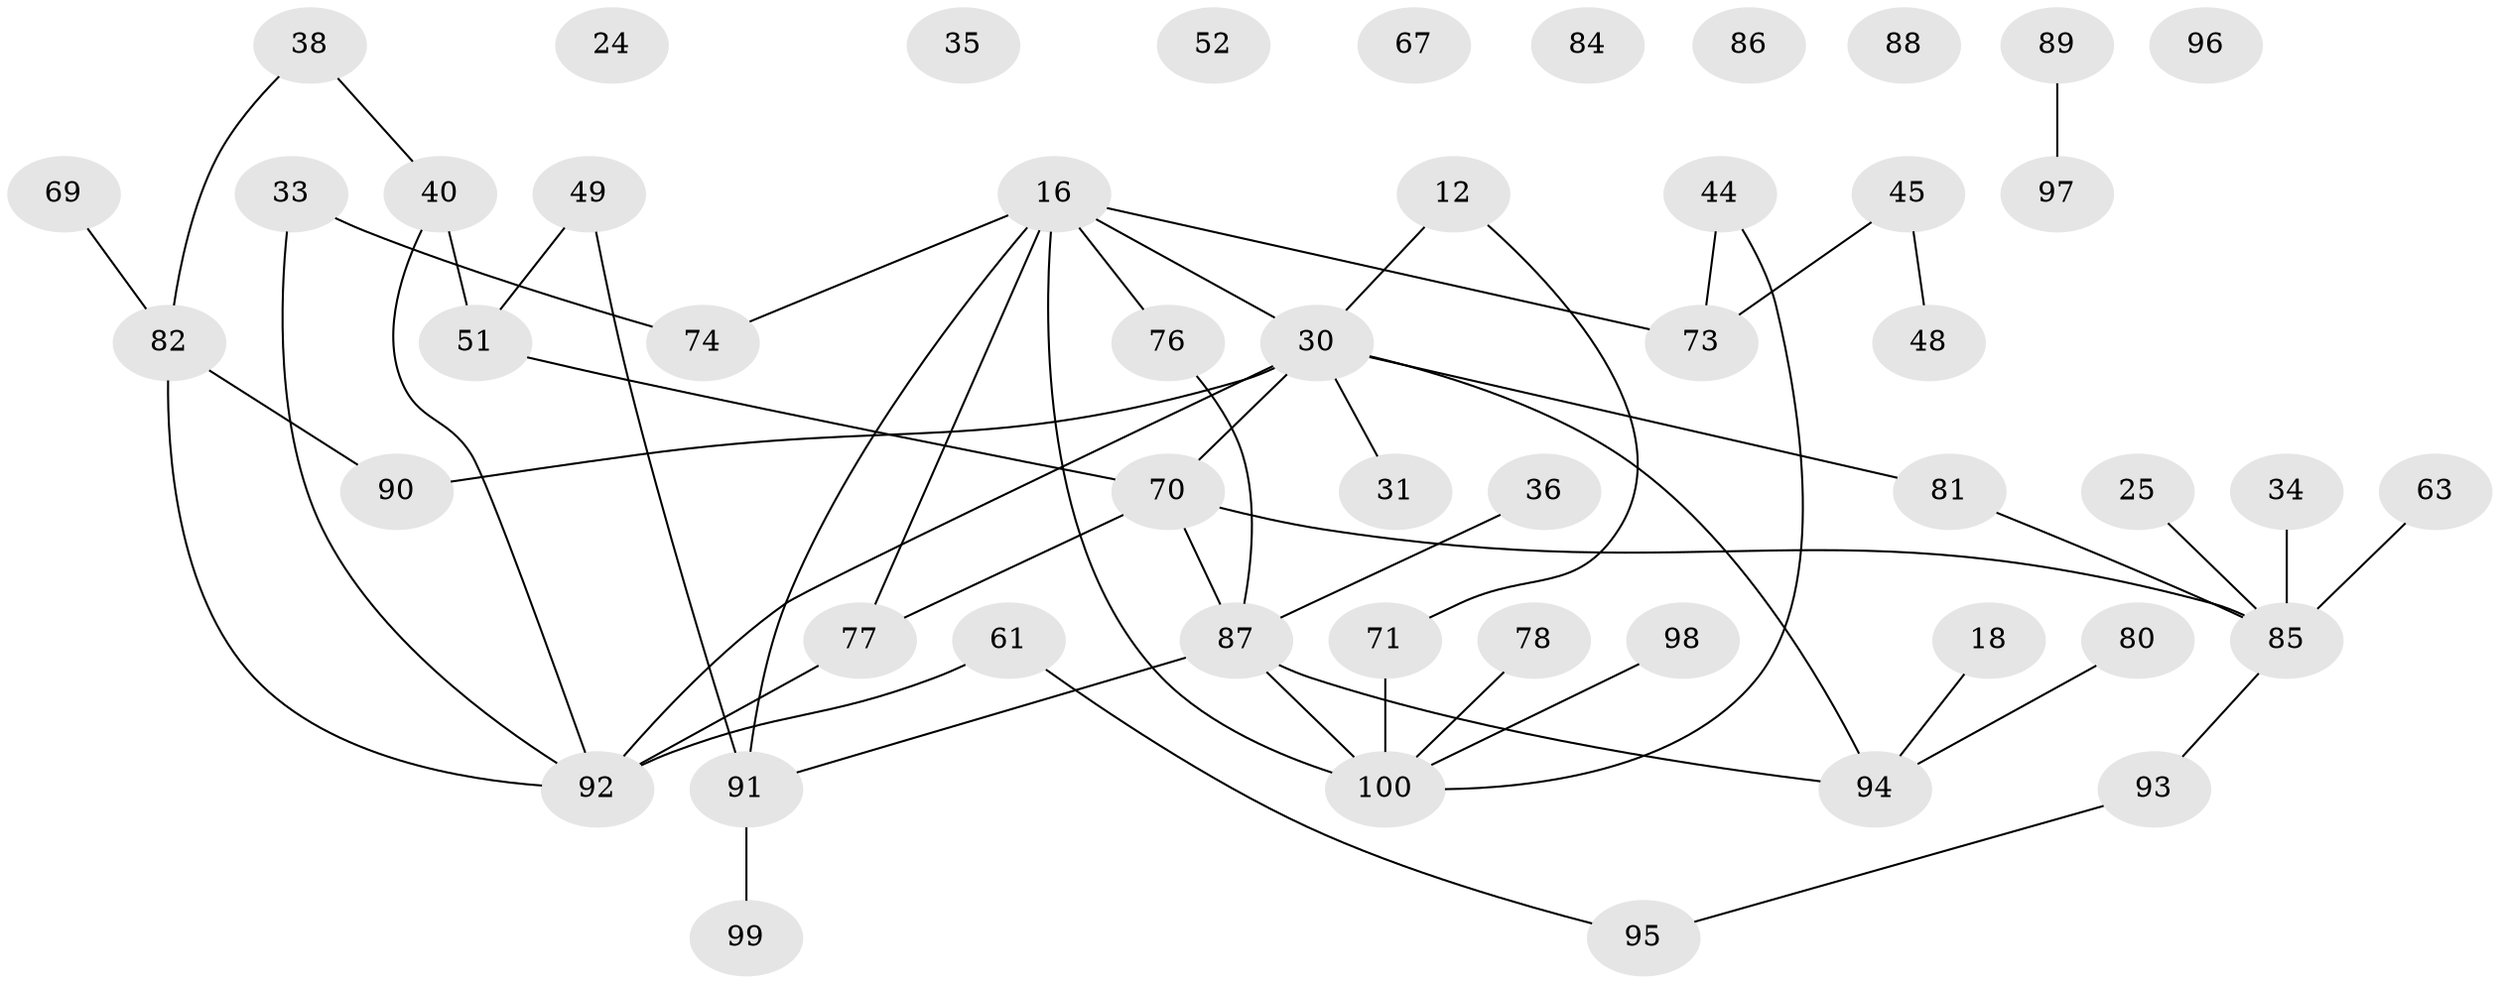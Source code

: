 // original degree distribution, {2: 0.3, 1: 0.21, 5: 0.09, 4: 0.06, 3: 0.23, 8: 0.01, 0: 0.08, 7: 0.01, 6: 0.01}
// Generated by graph-tools (version 1.1) at 2025/39/03/09/25 04:39:25]
// undirected, 50 vertices, 55 edges
graph export_dot {
graph [start="1"]
  node [color=gray90,style=filled];
  12 [super="+9"];
  16 [super="+10"];
  18;
  24;
  25;
  30 [super="+28"];
  31;
  33;
  34;
  35;
  36;
  38 [super="+21"];
  40 [super="+26"];
  44;
  45;
  48;
  49 [super="+14+19"];
  51;
  52;
  61 [super="+43"];
  63;
  67;
  69 [super="+17"];
  70 [super="+22+55+68"];
  71 [super="+42"];
  73 [super="+29"];
  74;
  76 [super="+66"];
  77 [super="+75+47"];
  78;
  80;
  81;
  82;
  84;
  85 [super="+27+65+5"];
  86;
  87 [super="+59+72"];
  88;
  89;
  90;
  91 [super="+54+79"];
  92 [super="+11"];
  93 [super="+15"];
  94 [super="+83"];
  95 [super="+57"];
  96;
  97;
  98;
  99;
  100 [super="+64"];
  12 -- 30;
  12 -- 71;
  16 -- 74;
  16 -- 76;
  16 -- 100 [weight=2];
  16 -- 77;
  16 -- 91 [weight=2];
  16 -- 30 [weight=3];
  16 -- 73;
  18 -- 94;
  25 -- 85;
  30 -- 81;
  30 -- 90;
  30 -- 92 [weight=3];
  30 -- 70 [weight=2];
  30 -- 94;
  30 -- 31;
  33 -- 74;
  33 -- 92;
  34 -- 85;
  36 -- 87;
  38 -- 82;
  38 -- 40;
  40 -- 51 [weight=2];
  40 -- 92;
  44 -- 100;
  44 -- 73;
  45 -- 48;
  45 -- 73;
  49 -- 51;
  49 -- 91;
  51 -- 70 [weight=2];
  61 -- 95;
  61 -- 92;
  63 -- 85;
  69 -- 82;
  70 -- 85 [weight=3];
  70 -- 87 [weight=2];
  70 -- 77;
  71 -- 100 [weight=2];
  76 -- 87;
  77 -- 92;
  78 -- 100;
  80 -- 94;
  81 -- 85;
  82 -- 90;
  82 -- 92 [weight=2];
  85 -- 93;
  87 -- 91;
  87 -- 100;
  87 -- 94 [weight=2];
  89 -- 97;
  91 -- 99;
  93 -- 95;
  98 -- 100;
}
